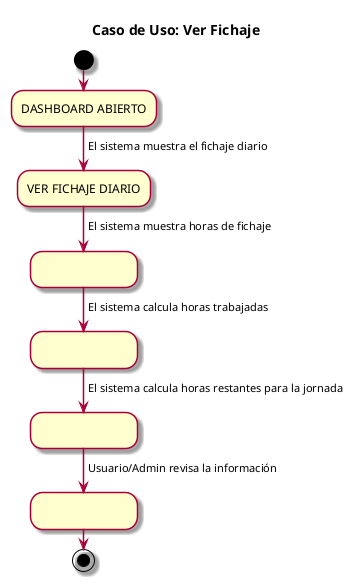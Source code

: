 @startuml Caso de Uso: Ver Fichaje
skin rose

title Caso de Uso: Ver Fichaje

start
:DASHBOARD ABIERTO;
-> El sistema muestra el fichaje diario;
:VER FICHAJE DIARIO;
-> El sistema muestra horas de fichaje;
:                            ;
-> El sistema calcula horas trabajadas;
:                            ;
-> El sistema calcula horas restantes para la jornada;
:                            ;
-> Usuario/Admin revisa la información;
:                            ;
stop

@enduml